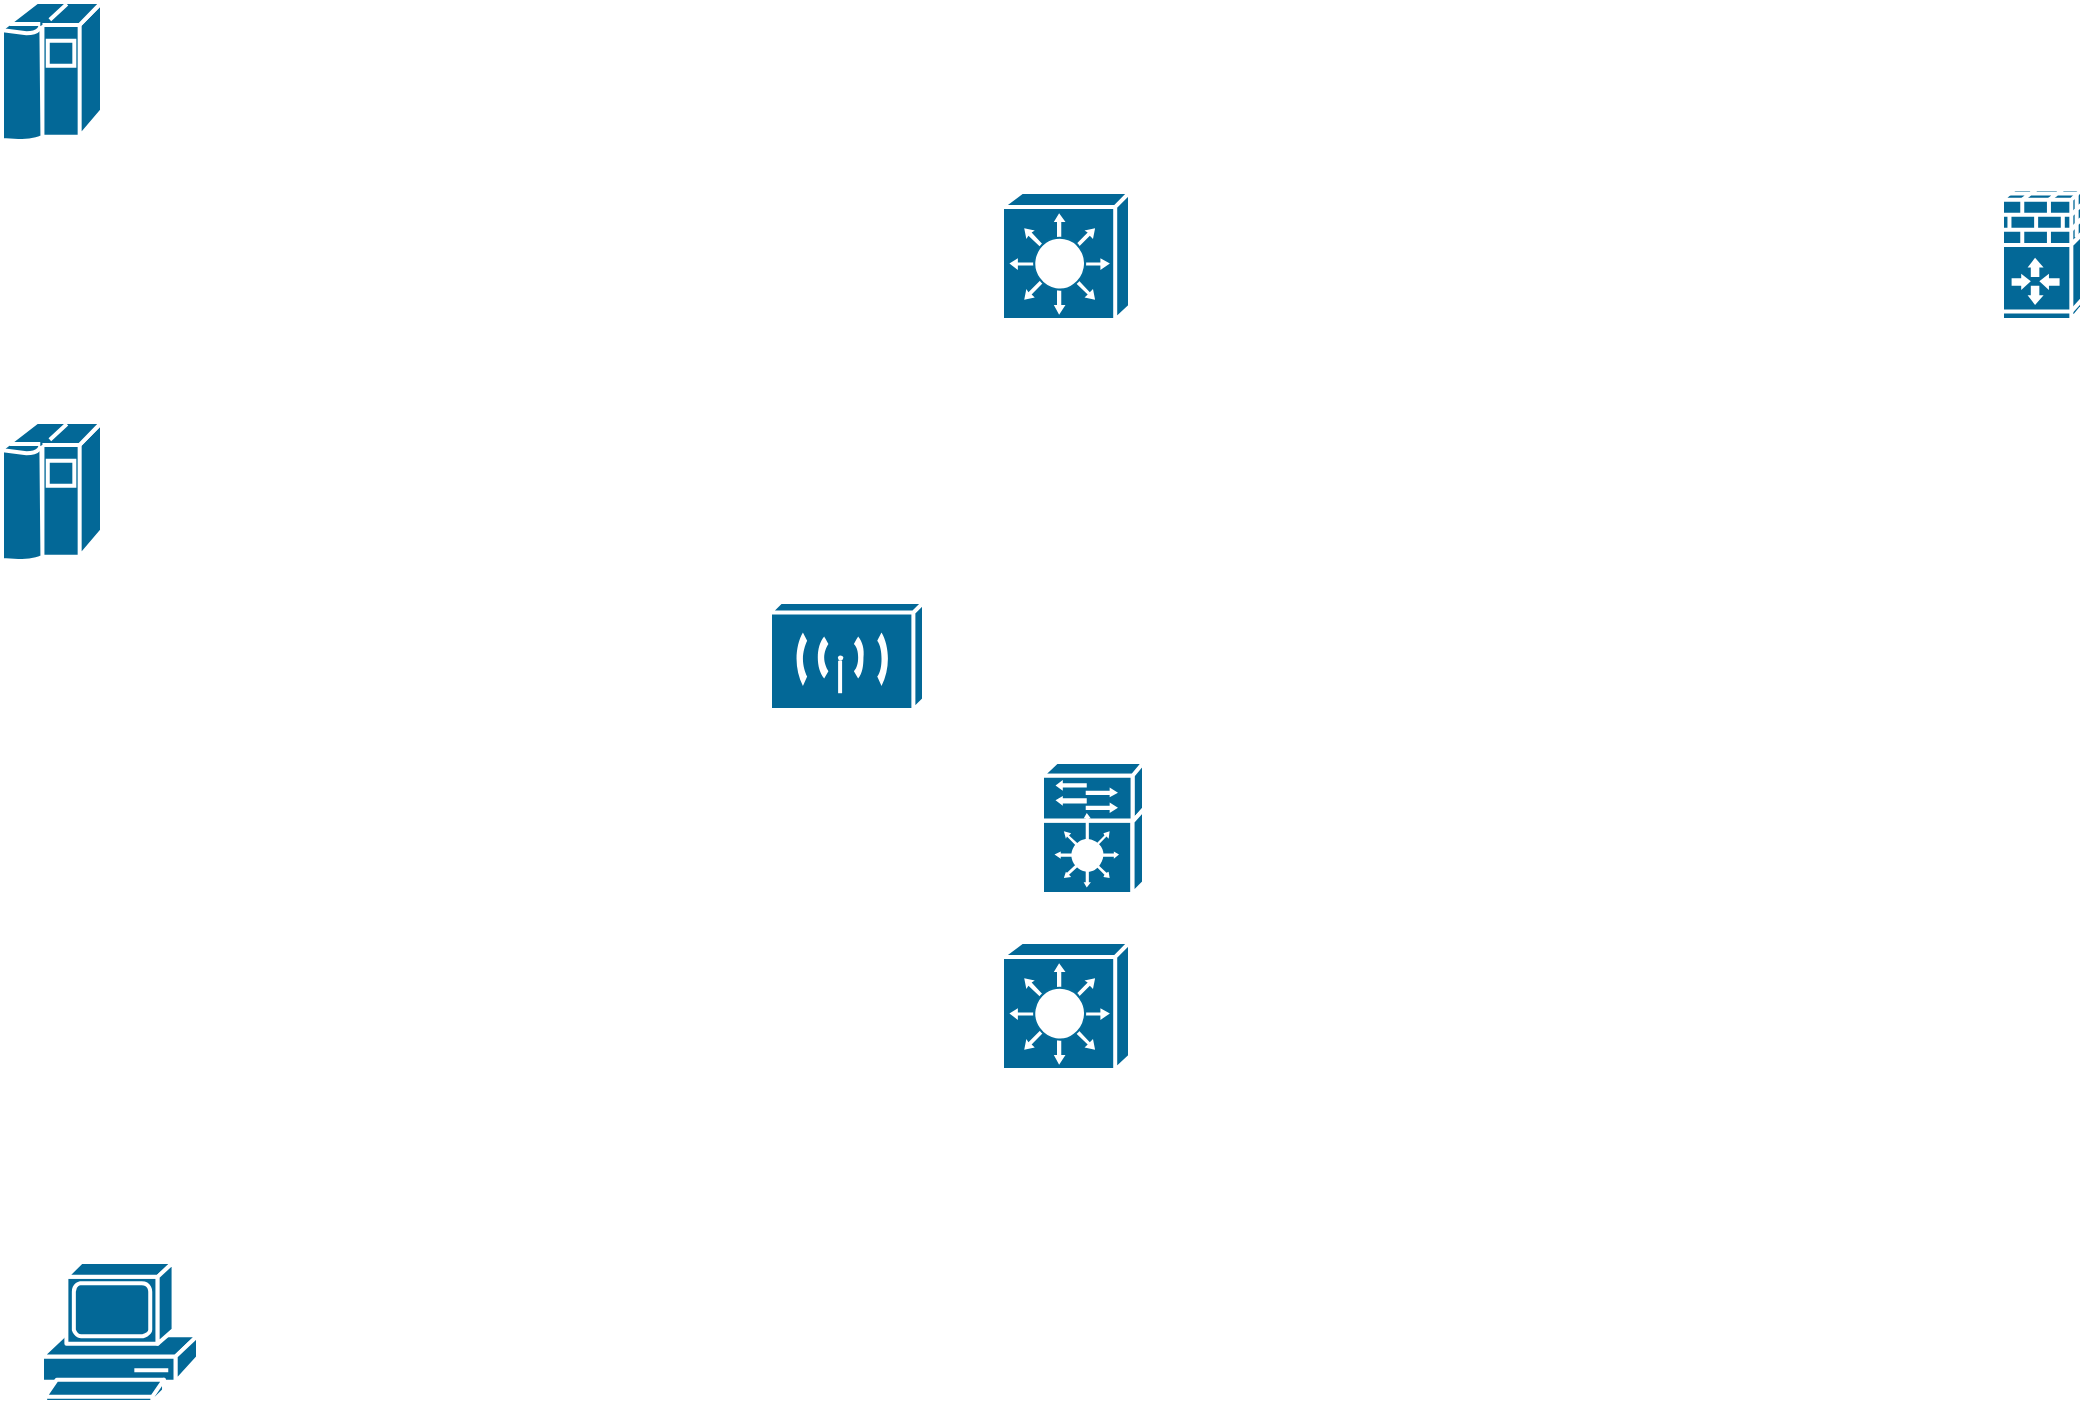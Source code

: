 <mxfile version="13.4.9" type="github">
  <diagram id="6a731a19-8d31-9384-78a2-239565b7b9f0" name="Page-1">
    <mxGraphModel dx="1422" dy="762" grid="1" gridSize="10" guides="1" tooltips="1" connect="1" arrows="1" fold="1" page="1" pageScale="1" pageWidth="827" pageHeight="1169" background="#ffffff" math="0" shadow="0">
      <root>
        <mxCell id="0" />
        <mxCell id="1" parent="0" />
        <mxCell id="4GPd92DbzKydMq-SCbTT-2257" value="" style="shape=mxgraph.cisco.switches.layer_3_switch;html=1;pointerEvents=1;dashed=0;fillColor=#036897;strokeColor=#ffffff;strokeWidth=2;verticalLabelPosition=bottom;verticalAlign=top;align=center;outlineConnect=0;" vertex="1" parent="1">
          <mxGeometry x="530" y="255" width="64" height="64" as="geometry" />
        </mxCell>
        <mxCell id="4GPd92DbzKydMq-SCbTT-2258" value="" style="shape=mxgraph.cisco.wireless.wireless_transport;html=1;pointerEvents=1;dashed=0;fillColor=#036897;strokeColor=#ffffff;strokeWidth=2;verticalLabelPosition=bottom;verticalAlign=top;align=center;outlineConnect=0;" vertex="1" parent="1">
          <mxGeometry x="414" y="460" width="77" height="54" as="geometry" />
        </mxCell>
        <mxCell id="4GPd92DbzKydMq-SCbTT-2259" value="" style="shape=mxgraph.cisco.security.ios_firewall;html=1;pointerEvents=1;dashed=0;fillColor=#036897;strokeColor=#ffffff;strokeWidth=2;verticalLabelPosition=bottom;verticalAlign=top;align=center;outlineConnect=0;" vertex="1" parent="1">
          <mxGeometry x="1030" y="253" width="40" height="66" as="geometry" />
        </mxCell>
        <mxCell id="4GPd92DbzKydMq-SCbTT-2260" value="" style="shape=mxgraph.cisco.computers_and_peripherals.ibm_mainframe;html=1;pointerEvents=1;dashed=0;fillColor=#036897;strokeColor=#ffffff;strokeWidth=2;verticalLabelPosition=bottom;verticalAlign=top;align=center;outlineConnect=0;" vertex="1" parent="1">
          <mxGeometry x="30" y="160" width="50" height="70" as="geometry" />
        </mxCell>
        <mxCell id="4GPd92DbzKydMq-SCbTT-2261" value="" style="shape=mxgraph.cisco.computers_and_peripherals.ibm_mainframe;html=1;pointerEvents=1;dashed=0;fillColor=#036897;strokeColor=#ffffff;strokeWidth=2;verticalLabelPosition=bottom;verticalAlign=top;align=center;outlineConnect=0;" vertex="1" parent="1">
          <mxGeometry x="30" y="370" width="50" height="70" as="geometry" />
        </mxCell>
        <mxCell id="4GPd92DbzKydMq-SCbTT-2262" value="" style="shape=mxgraph.cisco.switches.layer_3_switch;html=1;pointerEvents=1;dashed=0;fillColor=#036897;strokeColor=#ffffff;strokeWidth=2;verticalLabelPosition=bottom;verticalAlign=top;align=center;outlineConnect=0;" vertex="1" parent="1">
          <mxGeometry x="530" y="630" width="64" height="64" as="geometry" />
        </mxCell>
        <mxCell id="4GPd92DbzKydMq-SCbTT-2265" value="" style="shape=mxgraph.cisco.computers_and_peripherals.pc;html=1;pointerEvents=1;dashed=0;fillColor=#036897;strokeColor=#ffffff;strokeWidth=2;verticalLabelPosition=bottom;verticalAlign=top;align=center;outlineConnect=0;" vertex="1" parent="1">
          <mxGeometry x="50" y="790" width="78" height="70" as="geometry" />
        </mxCell>
        <mxCell id="4GPd92DbzKydMq-SCbTT-2266" value="" style="shape=mxgraph.cisco.controllers_and_modules.service_module;html=1;pointerEvents=1;dashed=0;fillColor=#036897;strokeColor=#ffffff;strokeWidth=2;verticalLabelPosition=bottom;verticalAlign=top;align=center;outlineConnect=0;" vertex="1" parent="1">
          <mxGeometry x="550" y="540" width="51" height="66" as="geometry" />
        </mxCell>
      </root>
    </mxGraphModel>
  </diagram>
</mxfile>

